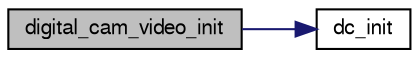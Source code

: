 digraph "digital_cam_video_init"
{
  edge [fontname="FreeSans",fontsize="10",labelfontname="FreeSans",labelfontsize="10"];
  node [fontname="FreeSans",fontsize="10",shape=record];
  rankdir="LR";
  Node1 [label="digital_cam_video_init",height=0.2,width=0.4,color="black", fillcolor="grey75", style="filled", fontcolor="black"];
  Node1 -> Node2 [color="midnightblue",fontsize="10",style="solid",fontname="FreeSans"];
  Node2 [label="dc_init",height=0.2,width=0.4,color="black", fillcolor="white", style="filled",URL="$dc_8c.html#a319b1533383dbc2491e1799a0148a7ba",tooltip="initialize settings "];
}
